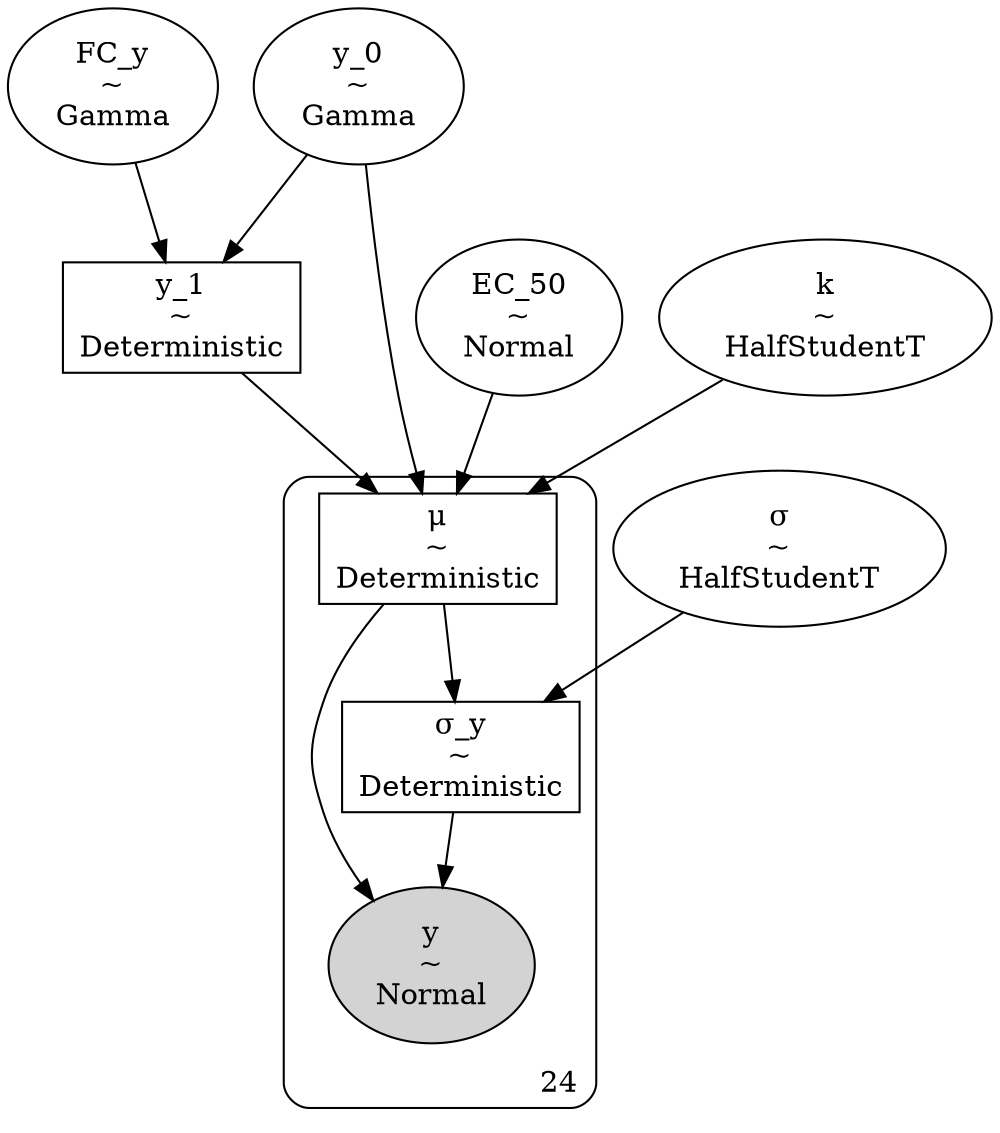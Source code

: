 digraph {
	y_0 [label="y_0
~
Gamma" shape=ellipse]
	y_1 [label="y_1
~
Deterministic" shape=box]
	FC_y [label="FC_y
~
Gamma" shape=ellipse]
	"σ" [label="σ
~
HalfStudentT" shape=ellipse]
	EC_50 [label="EC_50
~
Normal" shape=ellipse]
	k [label="k
~
HalfStudentT" shape=ellipse]
	subgraph cluster24 {
		"σ_y" [label="σ_y
~
Deterministic" shape=box]
		"μ" [label="μ
~
Deterministic" shape=box]
		y [label="y
~
Normal" shape=ellipse style=filled]
		label=24 labeljust=r labelloc=b style=rounded
	}
	y_0 -> y_1
	FC_y -> y_1
	y_0 -> "μ"
	EC_50 -> "μ"
	k -> "μ"
	y_1 -> "μ"
	"σ" -> "σ_y"
	"μ" -> "σ_y"
	"σ_y" -> y
	"μ" -> y
}
